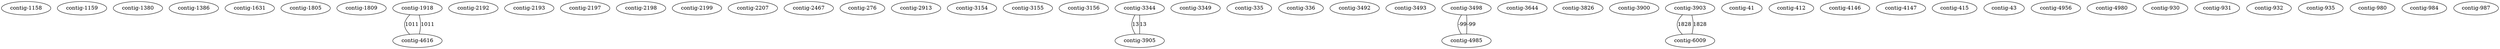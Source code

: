 graph {
0 [color="black" label="contig-1158"];
1 [color="black" label="contig-1159"];
2 [color="black" label="contig-1380"];
3 [color="black" label="contig-1386"];
4 [color="black" label="contig-1631"];
5 [color="black" label="contig-1805"];
6 [color="black" label="contig-1809"];
7 [color="black" label="contig-1918"];
8 [color="black" label="contig-2192"];
9 [color="black" label="contig-2193"];
10 [color="black" label="contig-2197"];
11 [color="black" label="contig-2198"];
12 [color="black" label="contig-2199"];
13 [color="black" label="contig-2207"];
14 [color="black" label="contig-2467"];
15 [color="black" label="contig-276"];
16 [color="black" label="contig-2913"];
17 [color="black" label="contig-3154"];
18 [color="black" label="contig-3155"];
19 [color="black" label="contig-3156"];
20 [color="black" label="contig-3344"];
21 [color="black" label="contig-3349"];
22 [color="black" label="contig-335"];
23 [color="black" label="contig-336"];
24 [color="black" label="contig-3492"];
25 [color="black" label="contig-3493"];
26 [color="black" label="contig-3498"];
27 [color="black" label="contig-3644"];
28 [color="black" label="contig-3826"];
29 [color="black" label="contig-3900"];
30 [color="black" label="contig-3903"];
31 [color="black" label="contig-3905"];
32 [color="black" label="contig-41"];
33 [color="black" label="contig-412"];
34 [color="black" label="contig-4146"];
35 [color="black" label="contig-4147"];
36 [color="black" label="contig-415"];
37 [color="black" label="contig-43"];
38 [color="black" label="contig-4616"];
39 [color="black" label="contig-4956"];
40 [color="black" label="contig-4980"];
41 [color="black" label="contig-4985"];
42 [color="black" label="contig-6009"];
43 [color="black" label="contig-930"];
44 [color="black" label="contig-931"];
45 [color="black" label="contig-932"];
46 [color="black" label="contig-935"];
47 [color="black" label="contig-980"];
48 [color="black" label="contig-984"];
49 [color="black" label="contig-987"];
38 -- 7 [color="black" label="1011"];
7 -- 38 [color="black" label="1011"];
20 -- 31 [color="black" label="13"];
42 -- 30 [color="black" label="1828"];
26 -- 41 [color="black" label="-99"];
31 -- 20 [color="black" label="13"];
30 -- 42 [color="black" label="1828"];
41 -- 26 [color="black" label="-99"];
}
